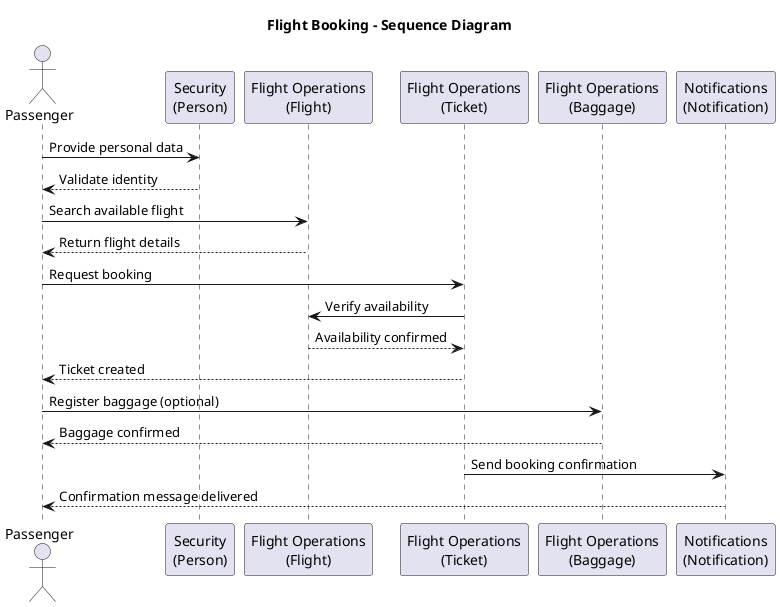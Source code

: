 @startuml
title Flight Booking – Sequence Diagram

actor Passenger
participant "Security\n(Person)" as Person
participant "Flight Operations\n(Flight)" as Flight
participant "Flight Operations\n(Ticket)" as Ticket
participant "Flight Operations\n(Baggage)" as Baggage
participant "Notifications\n(Notification)" as Notification

Passenger -> Person : Provide personal data
Person --> Passenger : Validate identity

Passenger -> Flight : Search available flight
Flight --> Passenger : Return flight details

Passenger -> Ticket : Request booking
Ticket -> Flight : Verify availability
Flight --> Ticket : Availability confirmed
Ticket --> Passenger : Ticket created

Passenger -> Baggage : Register baggage (optional)
Baggage --> Passenger : Baggage confirmed

Ticket -> Notification : Send booking confirmation
Notification --> Passenger : Confirmation message delivered

@enduml
